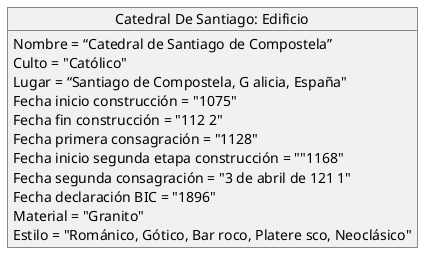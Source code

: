 @startuml

object "Catedral De Santiago: Edificio" as CatedralDeSantiago{

    Nombre = “Catedral de Santiago de Compostela”
    Culto = "Católico"
    Lugar = “Santiago de Compostela, G alicia, España"
    Fecha inicio construcción = "1075"
    Fecha fin construcción = "112 2"
    Fecha primera consagración = "1128"
    Fecha inicio segunda etapa construcción = ""1168"
    Fecha segunda consagración = "3 de abril de 121 1"
    Fecha declaración BIC = "1896"
    Material = "Granito"
    Estilo = "Románico, Gótico, Bar roco, Platere sco, Neoclásico"

}

@enduml

